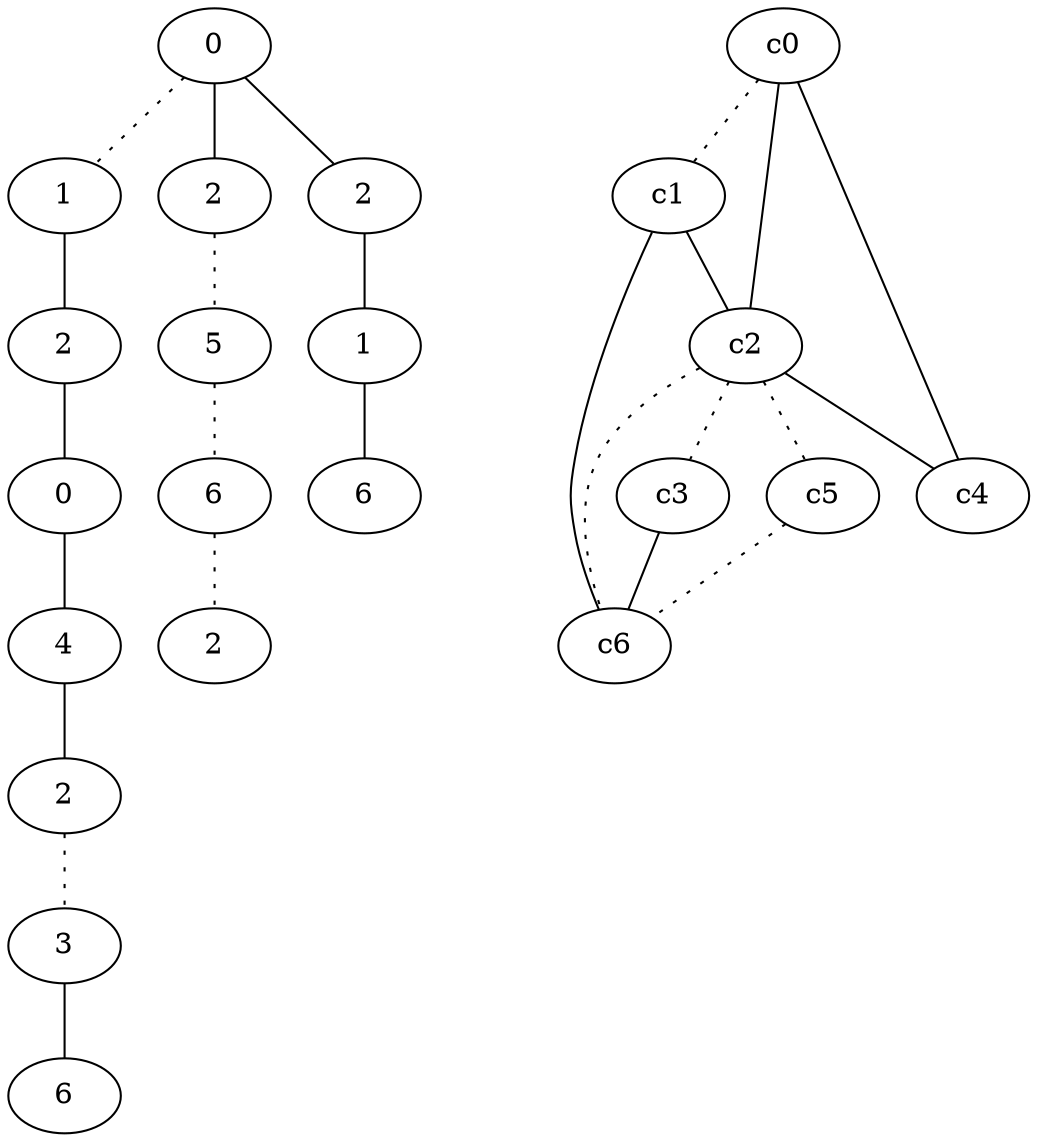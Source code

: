 graph {
a0[label=0];
a1[label=1];
a2[label=2];
a3[label=0];
a4[label=4];
a5[label=2];
a6[label=3];
a7[label=6];
a8[label=2];
a9[label=5];
a10[label=6];
a11[label=2];
a12[label=2];
a13[label=1];
a14[label=6];
a0 -- a1 [style=dotted];
a0 -- a8;
a0 -- a12;
a1 -- a2;
a2 -- a3;
a3 -- a4;
a4 -- a5;
a5 -- a6 [style=dotted];
a6 -- a7;
a8 -- a9 [style=dotted];
a9 -- a10 [style=dotted];
a10 -- a11 [style=dotted];
a12 -- a13;
a13 -- a14;
c0 -- c1 [style=dotted];
c0 -- c2;
c0 -- c4;
c1 -- c2;
c1 -- c6;
c2 -- c3 [style=dotted];
c2 -- c4;
c2 -- c5 [style=dotted];
c2 -- c6 [style=dotted];
c3 -- c6;
c5 -- c6 [style=dotted];
}
